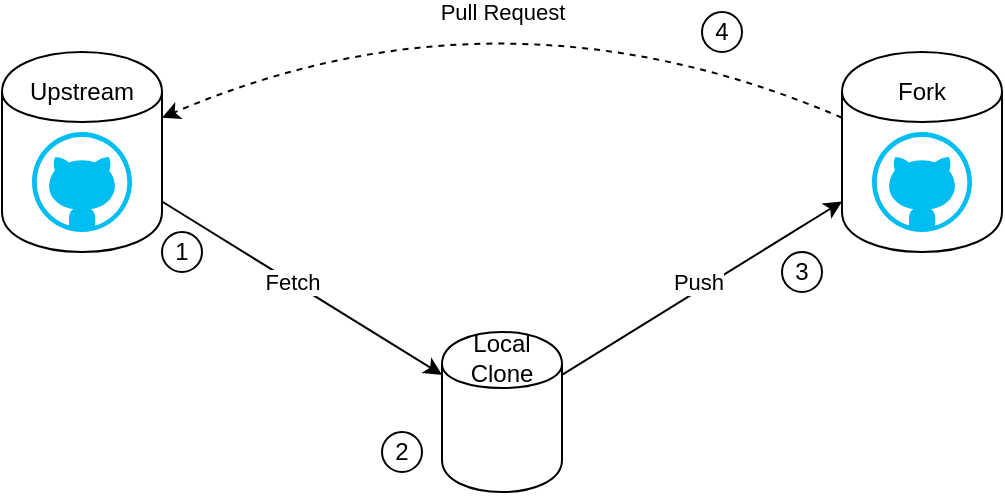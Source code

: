 <mxfile version="13.1.3" type="device"><diagram id="CqNPDHyqd4aTocPPOKSu" name="Page-1"><mxGraphModel dx="1186" dy="601" grid="1" gridSize="10" guides="1" tooltips="1" connect="1" arrows="1" fold="1" page="1" pageScale="1" pageWidth="850" pageHeight="1100" math="0" shadow="0"><root><mxCell id="0"/><mxCell id="1" parent="0"/><mxCell id="zbYIhYWGZAoxjhWQkj-0-1" value="" style="shape=cylinder;whiteSpace=wrap;html=1;boundedLbl=1;backgroundOutline=1;" vertex="1" parent="1"><mxGeometry x="120" y="140" width="80" height="100" as="geometry"/></mxCell><mxCell id="zbYIhYWGZAoxjhWQkj-0-4" value="" style="endArrow=classic;html=1;" edge="1" parent="1" source="zbYIhYWGZAoxjhWQkj-0-1" target="zbYIhYWGZAoxjhWQkj-0-13"><mxGeometry width="50" height="50" relative="1" as="geometry"><mxPoint x="100" y="340" as="sourcePoint"/><mxPoint x="340" y="361.429" as="targetPoint"/></mxGeometry></mxCell><mxCell id="zbYIhYWGZAoxjhWQkj-0-20" value="Fetch" style="edgeLabel;html=1;align=center;verticalAlign=middle;resizable=0;points=[];" vertex="1" connectable="0" parent="zbYIhYWGZAoxjhWQkj-0-4"><mxGeometry x="-0.071" relative="1" as="geometry"><mxPoint as="offset"/></mxGeometry></mxCell><mxCell id="zbYIhYWGZAoxjhWQkj-0-5" value="" style="endArrow=classic;html=1;" edge="1" parent="1" source="zbYIhYWGZAoxjhWQkj-0-13" target="zbYIhYWGZAoxjhWQkj-0-11"><mxGeometry width="50" height="50" relative="1" as="geometry"><mxPoint x="400" y="361.5" as="sourcePoint"/><mxPoint x="540" y="228.5" as="targetPoint"/></mxGeometry></mxCell><mxCell id="zbYIhYWGZAoxjhWQkj-0-21" value="Push" style="edgeLabel;html=1;align=center;verticalAlign=middle;resizable=0;points=[];" vertex="1" connectable="0" parent="zbYIhYWGZAoxjhWQkj-0-5"><mxGeometry x="-0.003" y="4" relative="1" as="geometry"><mxPoint as="offset"/></mxGeometry></mxCell><mxCell id="zbYIhYWGZAoxjhWQkj-0-7" value="" style="curved=1;endArrow=classic;html=1;dashed=1;" edge="1" parent="1" source="zbYIhYWGZAoxjhWQkj-0-11" target="zbYIhYWGZAoxjhWQkj-0-1"><mxGeometry width="50" height="50" relative="1" as="geometry"><mxPoint x="540" y="185" as="sourcePoint"/><mxPoint x="400" y="190" as="targetPoint"/><Array as="points"><mxPoint x="370" y="100"/></Array></mxGeometry></mxCell><mxCell id="zbYIhYWGZAoxjhWQkj-0-15" value="Pull Request" style="edgeLabel;html=1;align=center;verticalAlign=middle;resizable=0;points=[];" vertex="1" connectable="0" parent="zbYIhYWGZAoxjhWQkj-0-7"><mxGeometry x="0.164" y="25" relative="1" as="geometry"><mxPoint x="17.77" y="-14.81" as="offset"/></mxGeometry></mxCell><mxCell id="zbYIhYWGZAoxjhWQkj-0-8" value="" style="verticalLabelPosition=bottom;html=1;verticalAlign=top;align=center;strokeColor=none;fillColor=#00BEF2;shape=mxgraph.azure.github_code;pointerEvents=1;" vertex="1" parent="1"><mxGeometry x="135" y="180" width="50" height="50" as="geometry"/></mxCell><mxCell id="zbYIhYWGZAoxjhWQkj-0-11" value="" style="shape=cylinder;whiteSpace=wrap;html=1;boundedLbl=1;backgroundOutline=1;" vertex="1" parent="1"><mxGeometry x="540" y="140" width="80" height="100" as="geometry"/></mxCell><mxCell id="zbYIhYWGZAoxjhWQkj-0-12" value="" style="verticalLabelPosition=bottom;html=1;verticalAlign=top;align=center;strokeColor=none;fillColor=#00BEF2;shape=mxgraph.azure.github_code;pointerEvents=1;" vertex="1" parent="1"><mxGeometry x="555" y="180" width="50" height="50" as="geometry"/></mxCell><mxCell id="zbYIhYWGZAoxjhWQkj-0-13" value="" style="shape=cylinder;whiteSpace=wrap;html=1;boundedLbl=1;backgroundOutline=1;" vertex="1" parent="1"><mxGeometry x="340" y="280" width="60" height="80" as="geometry"/></mxCell><mxCell id="zbYIhYWGZAoxjhWQkj-0-14" value="Fork" style="text;html=1;strokeColor=none;fillColor=none;align=center;verticalAlign=middle;whiteSpace=wrap;rounded=0;" vertex="1" parent="1"><mxGeometry x="560" y="150" width="40" height="20" as="geometry"/></mxCell><mxCell id="zbYIhYWGZAoxjhWQkj-0-16" value="Upstream" style="text;html=1;strokeColor=none;fillColor=none;align=center;verticalAlign=middle;whiteSpace=wrap;rounded=0;" vertex="1" parent="1"><mxGeometry x="140" y="150" width="40" height="20" as="geometry"/></mxCell><mxCell id="zbYIhYWGZAoxjhWQkj-0-17" value="Local&lt;br&gt;Clone" style="text;html=1;strokeColor=none;fillColor=none;align=center;verticalAlign=middle;whiteSpace=wrap;rounded=0;" vertex="1" parent="1"><mxGeometry x="350" y="283" width="40" height="20" as="geometry"/></mxCell><mxCell id="zbYIhYWGZAoxjhWQkj-0-22" value="" style="shape=image;html=1;verticalAlign=top;verticalLabelPosition=bottom;labelBackgroundColor=#ffffff;imageAspect=0;aspect=fixed;image=https://cdn0.iconfinder.com/data/icons/octicons/1024/git-branch-128.png" vertex="1" parent="1"><mxGeometry x="353" y="314" width="34" height="34" as="geometry"/></mxCell><mxCell id="zbYIhYWGZAoxjhWQkj-0-25" value="1" style="ellipse;whiteSpace=wrap;html=1;aspect=fixed;" vertex="1" parent="1"><mxGeometry x="200" y="230" width="20" height="20" as="geometry"/></mxCell><mxCell id="zbYIhYWGZAoxjhWQkj-0-26" value="2" style="ellipse;whiteSpace=wrap;html=1;aspect=fixed;" vertex="1" parent="1"><mxGeometry x="310" y="330" width="20" height="20" as="geometry"/></mxCell><mxCell id="zbYIhYWGZAoxjhWQkj-0-27" value="3" style="ellipse;whiteSpace=wrap;html=1;aspect=fixed;" vertex="1" parent="1"><mxGeometry x="510" y="240" width="20" height="20" as="geometry"/></mxCell><mxCell id="zbYIhYWGZAoxjhWQkj-0-28" value="4" style="ellipse;whiteSpace=wrap;html=1;aspect=fixed;" vertex="1" parent="1"><mxGeometry x="470" y="120" width="20" height="20" as="geometry"/></mxCell></root></mxGraphModel></diagram></mxfile>